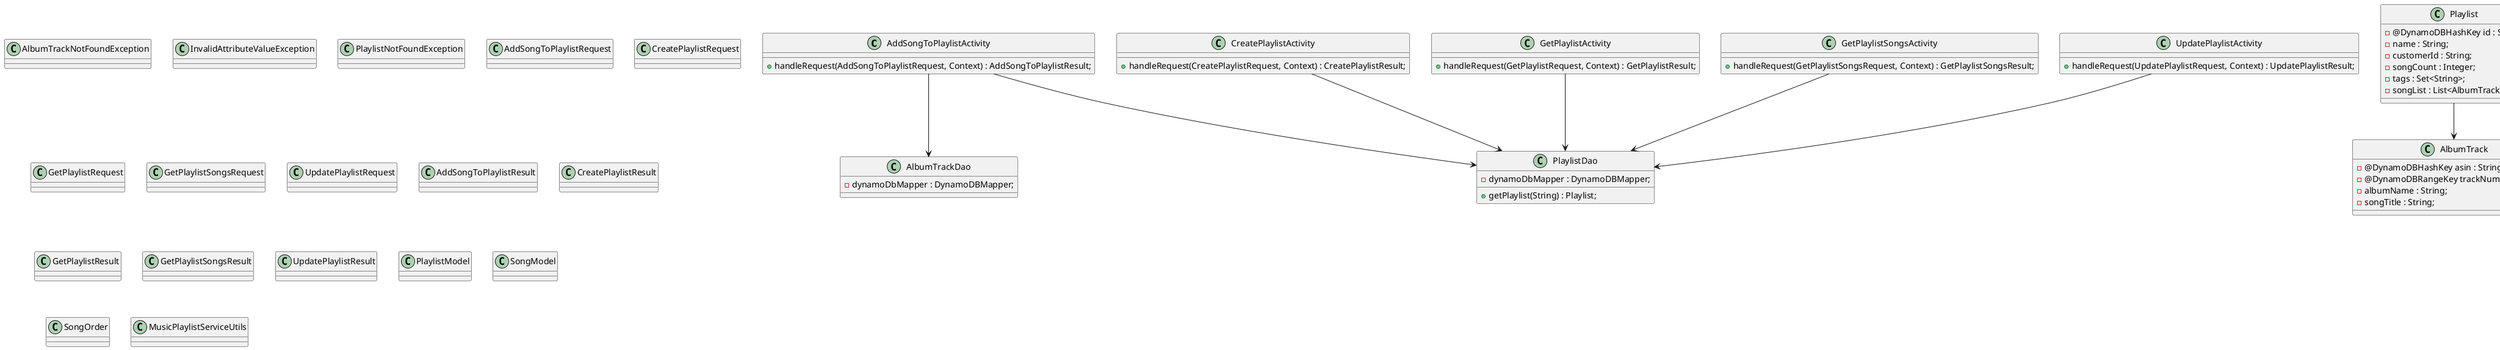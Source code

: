 @startuml
'https://plantuml.com/sequence-diagram


class AddSongToPlaylistActivity{
+ handleRequest(AddSongToPlaylistRequest, Context) : AddSongToPlaylistResult;
}
class CreatePlaylistActivity{
+ handleRequest(CreatePlaylistRequest, Context) : CreatePlaylistResult;
}
class GetPlaylistActivity{
+ handleRequest(GetPlaylistRequest, Context) : GetPlaylistResult;
}
class GetPlaylistSongsActivity{
+ handleRequest(GetPlaylistSongsRequest, Context) : GetPlaylistSongsResult;
}
class UpdatePlaylistActivity{
+ handleRequest(UpdatePlaylistRequest, Context) : UpdatePlaylistResult;
}

class AlbumTrack{
-@DynamoDBHashKey asin : String;
-@DynamoDBRangeKey trackNumber : Integer;
-albumName : String;
-songTitle : String;

}
class Playlist{
-@DynamoDBHashKey id : String;
-name : String;
-customerId : String;
-songCount : Integer;
-tags : Set<String>;
-songList : List<AlbumTrack>;
}

class AlbumTrackDao{
- dynamoDbMapper : DynamoDBMapper;
}
class PlaylistDao{
- dynamoDbMapper : DynamoDBMapper;
+ getPlaylist(String) : Playlist;
}

class AlbumTrackNotFoundException{
}
class InvalidAttributeValueException{
}
class PlaylistNotFoundException{
}

class AddSongToPlaylistRequest{
}
class CreatePlaylistRequest{
}
class GetPlaylistRequest{
}
class GetPlaylistSongsRequest{
}
class UpdatePlaylistRequest{
}

class AddSongToPlaylistResult{
}
class CreatePlaylistResult{
}
class GetPlaylistResult{
}
class GetPlaylistSongsResult{
}
class UpdatePlaylistResult{
}

class PlaylistModel{
}
class SongModel{
}
class SongOrder{
}
class MusicPlaylistServiceUtils{
}

Playlist --> AlbumTrack
AddSongToPlaylistActivity --> AlbumTrackDao
CreatePlaylistActivity --> PlaylistDao
AddSongToPlaylistActivity --> PlaylistDao
GetPlaylistActivity --> PlaylistDao
GetPlaylistSongsActivity --> PlaylistDao
UpdatePlaylistActivity --> PlaylistDao

@enduml
